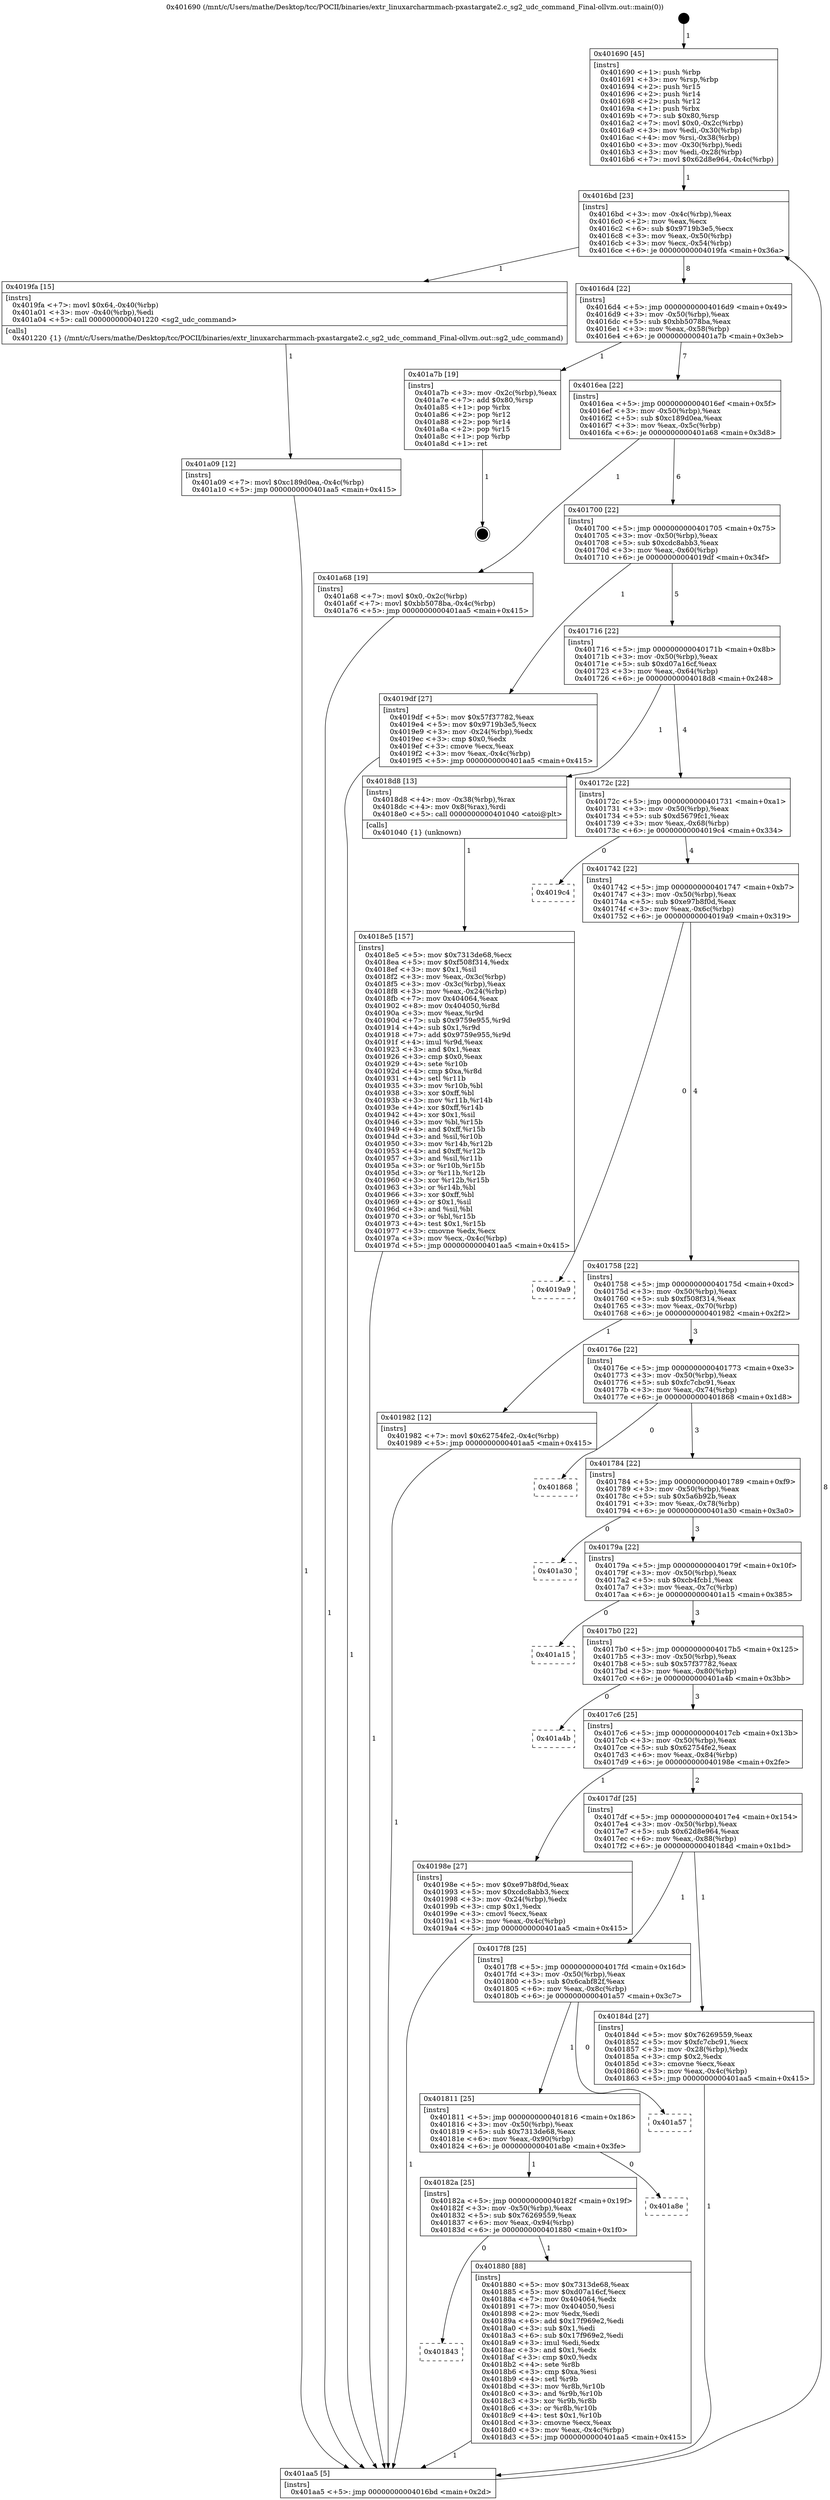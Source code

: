 digraph "0x401690" {
  label = "0x401690 (/mnt/c/Users/mathe/Desktop/tcc/POCII/binaries/extr_linuxarcharmmach-pxastargate2.c_sg2_udc_command_Final-ollvm.out::main(0))"
  labelloc = "t"
  node[shape=record]

  Entry [label="",width=0.3,height=0.3,shape=circle,fillcolor=black,style=filled]
  "0x4016bd" [label="{
     0x4016bd [23]\l
     | [instrs]\l
     &nbsp;&nbsp;0x4016bd \<+3\>: mov -0x4c(%rbp),%eax\l
     &nbsp;&nbsp;0x4016c0 \<+2\>: mov %eax,%ecx\l
     &nbsp;&nbsp;0x4016c2 \<+6\>: sub $0x9719b3e5,%ecx\l
     &nbsp;&nbsp;0x4016c8 \<+3\>: mov %eax,-0x50(%rbp)\l
     &nbsp;&nbsp;0x4016cb \<+3\>: mov %ecx,-0x54(%rbp)\l
     &nbsp;&nbsp;0x4016ce \<+6\>: je 00000000004019fa \<main+0x36a\>\l
  }"]
  "0x4019fa" [label="{
     0x4019fa [15]\l
     | [instrs]\l
     &nbsp;&nbsp;0x4019fa \<+7\>: movl $0x64,-0x40(%rbp)\l
     &nbsp;&nbsp;0x401a01 \<+3\>: mov -0x40(%rbp),%edi\l
     &nbsp;&nbsp;0x401a04 \<+5\>: call 0000000000401220 \<sg2_udc_command\>\l
     | [calls]\l
     &nbsp;&nbsp;0x401220 \{1\} (/mnt/c/Users/mathe/Desktop/tcc/POCII/binaries/extr_linuxarcharmmach-pxastargate2.c_sg2_udc_command_Final-ollvm.out::sg2_udc_command)\l
  }"]
  "0x4016d4" [label="{
     0x4016d4 [22]\l
     | [instrs]\l
     &nbsp;&nbsp;0x4016d4 \<+5\>: jmp 00000000004016d9 \<main+0x49\>\l
     &nbsp;&nbsp;0x4016d9 \<+3\>: mov -0x50(%rbp),%eax\l
     &nbsp;&nbsp;0x4016dc \<+5\>: sub $0xbb5078ba,%eax\l
     &nbsp;&nbsp;0x4016e1 \<+3\>: mov %eax,-0x58(%rbp)\l
     &nbsp;&nbsp;0x4016e4 \<+6\>: je 0000000000401a7b \<main+0x3eb\>\l
  }"]
  Exit [label="",width=0.3,height=0.3,shape=circle,fillcolor=black,style=filled,peripheries=2]
  "0x401a7b" [label="{
     0x401a7b [19]\l
     | [instrs]\l
     &nbsp;&nbsp;0x401a7b \<+3\>: mov -0x2c(%rbp),%eax\l
     &nbsp;&nbsp;0x401a7e \<+7\>: add $0x80,%rsp\l
     &nbsp;&nbsp;0x401a85 \<+1\>: pop %rbx\l
     &nbsp;&nbsp;0x401a86 \<+2\>: pop %r12\l
     &nbsp;&nbsp;0x401a88 \<+2\>: pop %r14\l
     &nbsp;&nbsp;0x401a8a \<+2\>: pop %r15\l
     &nbsp;&nbsp;0x401a8c \<+1\>: pop %rbp\l
     &nbsp;&nbsp;0x401a8d \<+1\>: ret\l
  }"]
  "0x4016ea" [label="{
     0x4016ea [22]\l
     | [instrs]\l
     &nbsp;&nbsp;0x4016ea \<+5\>: jmp 00000000004016ef \<main+0x5f\>\l
     &nbsp;&nbsp;0x4016ef \<+3\>: mov -0x50(%rbp),%eax\l
     &nbsp;&nbsp;0x4016f2 \<+5\>: sub $0xc189d0ea,%eax\l
     &nbsp;&nbsp;0x4016f7 \<+3\>: mov %eax,-0x5c(%rbp)\l
     &nbsp;&nbsp;0x4016fa \<+6\>: je 0000000000401a68 \<main+0x3d8\>\l
  }"]
  "0x401a09" [label="{
     0x401a09 [12]\l
     | [instrs]\l
     &nbsp;&nbsp;0x401a09 \<+7\>: movl $0xc189d0ea,-0x4c(%rbp)\l
     &nbsp;&nbsp;0x401a10 \<+5\>: jmp 0000000000401aa5 \<main+0x415\>\l
  }"]
  "0x401a68" [label="{
     0x401a68 [19]\l
     | [instrs]\l
     &nbsp;&nbsp;0x401a68 \<+7\>: movl $0x0,-0x2c(%rbp)\l
     &nbsp;&nbsp;0x401a6f \<+7\>: movl $0xbb5078ba,-0x4c(%rbp)\l
     &nbsp;&nbsp;0x401a76 \<+5\>: jmp 0000000000401aa5 \<main+0x415\>\l
  }"]
  "0x401700" [label="{
     0x401700 [22]\l
     | [instrs]\l
     &nbsp;&nbsp;0x401700 \<+5\>: jmp 0000000000401705 \<main+0x75\>\l
     &nbsp;&nbsp;0x401705 \<+3\>: mov -0x50(%rbp),%eax\l
     &nbsp;&nbsp;0x401708 \<+5\>: sub $0xcdc8abb3,%eax\l
     &nbsp;&nbsp;0x40170d \<+3\>: mov %eax,-0x60(%rbp)\l
     &nbsp;&nbsp;0x401710 \<+6\>: je 00000000004019df \<main+0x34f\>\l
  }"]
  "0x4018e5" [label="{
     0x4018e5 [157]\l
     | [instrs]\l
     &nbsp;&nbsp;0x4018e5 \<+5\>: mov $0x7313de68,%ecx\l
     &nbsp;&nbsp;0x4018ea \<+5\>: mov $0xf508f314,%edx\l
     &nbsp;&nbsp;0x4018ef \<+3\>: mov $0x1,%sil\l
     &nbsp;&nbsp;0x4018f2 \<+3\>: mov %eax,-0x3c(%rbp)\l
     &nbsp;&nbsp;0x4018f5 \<+3\>: mov -0x3c(%rbp),%eax\l
     &nbsp;&nbsp;0x4018f8 \<+3\>: mov %eax,-0x24(%rbp)\l
     &nbsp;&nbsp;0x4018fb \<+7\>: mov 0x404064,%eax\l
     &nbsp;&nbsp;0x401902 \<+8\>: mov 0x404050,%r8d\l
     &nbsp;&nbsp;0x40190a \<+3\>: mov %eax,%r9d\l
     &nbsp;&nbsp;0x40190d \<+7\>: sub $0x9759e955,%r9d\l
     &nbsp;&nbsp;0x401914 \<+4\>: sub $0x1,%r9d\l
     &nbsp;&nbsp;0x401918 \<+7\>: add $0x9759e955,%r9d\l
     &nbsp;&nbsp;0x40191f \<+4\>: imul %r9d,%eax\l
     &nbsp;&nbsp;0x401923 \<+3\>: and $0x1,%eax\l
     &nbsp;&nbsp;0x401926 \<+3\>: cmp $0x0,%eax\l
     &nbsp;&nbsp;0x401929 \<+4\>: sete %r10b\l
     &nbsp;&nbsp;0x40192d \<+4\>: cmp $0xa,%r8d\l
     &nbsp;&nbsp;0x401931 \<+4\>: setl %r11b\l
     &nbsp;&nbsp;0x401935 \<+3\>: mov %r10b,%bl\l
     &nbsp;&nbsp;0x401938 \<+3\>: xor $0xff,%bl\l
     &nbsp;&nbsp;0x40193b \<+3\>: mov %r11b,%r14b\l
     &nbsp;&nbsp;0x40193e \<+4\>: xor $0xff,%r14b\l
     &nbsp;&nbsp;0x401942 \<+4\>: xor $0x1,%sil\l
     &nbsp;&nbsp;0x401946 \<+3\>: mov %bl,%r15b\l
     &nbsp;&nbsp;0x401949 \<+4\>: and $0xff,%r15b\l
     &nbsp;&nbsp;0x40194d \<+3\>: and %sil,%r10b\l
     &nbsp;&nbsp;0x401950 \<+3\>: mov %r14b,%r12b\l
     &nbsp;&nbsp;0x401953 \<+4\>: and $0xff,%r12b\l
     &nbsp;&nbsp;0x401957 \<+3\>: and %sil,%r11b\l
     &nbsp;&nbsp;0x40195a \<+3\>: or %r10b,%r15b\l
     &nbsp;&nbsp;0x40195d \<+3\>: or %r11b,%r12b\l
     &nbsp;&nbsp;0x401960 \<+3\>: xor %r12b,%r15b\l
     &nbsp;&nbsp;0x401963 \<+3\>: or %r14b,%bl\l
     &nbsp;&nbsp;0x401966 \<+3\>: xor $0xff,%bl\l
     &nbsp;&nbsp;0x401969 \<+4\>: or $0x1,%sil\l
     &nbsp;&nbsp;0x40196d \<+3\>: and %sil,%bl\l
     &nbsp;&nbsp;0x401970 \<+3\>: or %bl,%r15b\l
     &nbsp;&nbsp;0x401973 \<+4\>: test $0x1,%r15b\l
     &nbsp;&nbsp;0x401977 \<+3\>: cmovne %edx,%ecx\l
     &nbsp;&nbsp;0x40197a \<+3\>: mov %ecx,-0x4c(%rbp)\l
     &nbsp;&nbsp;0x40197d \<+5\>: jmp 0000000000401aa5 \<main+0x415\>\l
  }"]
  "0x4019df" [label="{
     0x4019df [27]\l
     | [instrs]\l
     &nbsp;&nbsp;0x4019df \<+5\>: mov $0x57f37782,%eax\l
     &nbsp;&nbsp;0x4019e4 \<+5\>: mov $0x9719b3e5,%ecx\l
     &nbsp;&nbsp;0x4019e9 \<+3\>: mov -0x24(%rbp),%edx\l
     &nbsp;&nbsp;0x4019ec \<+3\>: cmp $0x0,%edx\l
     &nbsp;&nbsp;0x4019ef \<+3\>: cmove %ecx,%eax\l
     &nbsp;&nbsp;0x4019f2 \<+3\>: mov %eax,-0x4c(%rbp)\l
     &nbsp;&nbsp;0x4019f5 \<+5\>: jmp 0000000000401aa5 \<main+0x415\>\l
  }"]
  "0x401716" [label="{
     0x401716 [22]\l
     | [instrs]\l
     &nbsp;&nbsp;0x401716 \<+5\>: jmp 000000000040171b \<main+0x8b\>\l
     &nbsp;&nbsp;0x40171b \<+3\>: mov -0x50(%rbp),%eax\l
     &nbsp;&nbsp;0x40171e \<+5\>: sub $0xd07a16cf,%eax\l
     &nbsp;&nbsp;0x401723 \<+3\>: mov %eax,-0x64(%rbp)\l
     &nbsp;&nbsp;0x401726 \<+6\>: je 00000000004018d8 \<main+0x248\>\l
  }"]
  "0x401843" [label="{
     0x401843\l
  }", style=dashed]
  "0x4018d8" [label="{
     0x4018d8 [13]\l
     | [instrs]\l
     &nbsp;&nbsp;0x4018d8 \<+4\>: mov -0x38(%rbp),%rax\l
     &nbsp;&nbsp;0x4018dc \<+4\>: mov 0x8(%rax),%rdi\l
     &nbsp;&nbsp;0x4018e0 \<+5\>: call 0000000000401040 \<atoi@plt\>\l
     | [calls]\l
     &nbsp;&nbsp;0x401040 \{1\} (unknown)\l
  }"]
  "0x40172c" [label="{
     0x40172c [22]\l
     | [instrs]\l
     &nbsp;&nbsp;0x40172c \<+5\>: jmp 0000000000401731 \<main+0xa1\>\l
     &nbsp;&nbsp;0x401731 \<+3\>: mov -0x50(%rbp),%eax\l
     &nbsp;&nbsp;0x401734 \<+5\>: sub $0xd5679fc1,%eax\l
     &nbsp;&nbsp;0x401739 \<+3\>: mov %eax,-0x68(%rbp)\l
     &nbsp;&nbsp;0x40173c \<+6\>: je 00000000004019c4 \<main+0x334\>\l
  }"]
  "0x401880" [label="{
     0x401880 [88]\l
     | [instrs]\l
     &nbsp;&nbsp;0x401880 \<+5\>: mov $0x7313de68,%eax\l
     &nbsp;&nbsp;0x401885 \<+5\>: mov $0xd07a16cf,%ecx\l
     &nbsp;&nbsp;0x40188a \<+7\>: mov 0x404064,%edx\l
     &nbsp;&nbsp;0x401891 \<+7\>: mov 0x404050,%esi\l
     &nbsp;&nbsp;0x401898 \<+2\>: mov %edx,%edi\l
     &nbsp;&nbsp;0x40189a \<+6\>: add $0x17f969e2,%edi\l
     &nbsp;&nbsp;0x4018a0 \<+3\>: sub $0x1,%edi\l
     &nbsp;&nbsp;0x4018a3 \<+6\>: sub $0x17f969e2,%edi\l
     &nbsp;&nbsp;0x4018a9 \<+3\>: imul %edi,%edx\l
     &nbsp;&nbsp;0x4018ac \<+3\>: and $0x1,%edx\l
     &nbsp;&nbsp;0x4018af \<+3\>: cmp $0x0,%edx\l
     &nbsp;&nbsp;0x4018b2 \<+4\>: sete %r8b\l
     &nbsp;&nbsp;0x4018b6 \<+3\>: cmp $0xa,%esi\l
     &nbsp;&nbsp;0x4018b9 \<+4\>: setl %r9b\l
     &nbsp;&nbsp;0x4018bd \<+3\>: mov %r8b,%r10b\l
     &nbsp;&nbsp;0x4018c0 \<+3\>: and %r9b,%r10b\l
     &nbsp;&nbsp;0x4018c3 \<+3\>: xor %r9b,%r8b\l
     &nbsp;&nbsp;0x4018c6 \<+3\>: or %r8b,%r10b\l
     &nbsp;&nbsp;0x4018c9 \<+4\>: test $0x1,%r10b\l
     &nbsp;&nbsp;0x4018cd \<+3\>: cmovne %ecx,%eax\l
     &nbsp;&nbsp;0x4018d0 \<+3\>: mov %eax,-0x4c(%rbp)\l
     &nbsp;&nbsp;0x4018d3 \<+5\>: jmp 0000000000401aa5 \<main+0x415\>\l
  }"]
  "0x4019c4" [label="{
     0x4019c4\l
  }", style=dashed]
  "0x401742" [label="{
     0x401742 [22]\l
     | [instrs]\l
     &nbsp;&nbsp;0x401742 \<+5\>: jmp 0000000000401747 \<main+0xb7\>\l
     &nbsp;&nbsp;0x401747 \<+3\>: mov -0x50(%rbp),%eax\l
     &nbsp;&nbsp;0x40174a \<+5\>: sub $0xe97b8f0d,%eax\l
     &nbsp;&nbsp;0x40174f \<+3\>: mov %eax,-0x6c(%rbp)\l
     &nbsp;&nbsp;0x401752 \<+6\>: je 00000000004019a9 \<main+0x319\>\l
  }"]
  "0x40182a" [label="{
     0x40182a [25]\l
     | [instrs]\l
     &nbsp;&nbsp;0x40182a \<+5\>: jmp 000000000040182f \<main+0x19f\>\l
     &nbsp;&nbsp;0x40182f \<+3\>: mov -0x50(%rbp),%eax\l
     &nbsp;&nbsp;0x401832 \<+5\>: sub $0x76269559,%eax\l
     &nbsp;&nbsp;0x401837 \<+6\>: mov %eax,-0x94(%rbp)\l
     &nbsp;&nbsp;0x40183d \<+6\>: je 0000000000401880 \<main+0x1f0\>\l
  }"]
  "0x4019a9" [label="{
     0x4019a9\l
  }", style=dashed]
  "0x401758" [label="{
     0x401758 [22]\l
     | [instrs]\l
     &nbsp;&nbsp;0x401758 \<+5\>: jmp 000000000040175d \<main+0xcd\>\l
     &nbsp;&nbsp;0x40175d \<+3\>: mov -0x50(%rbp),%eax\l
     &nbsp;&nbsp;0x401760 \<+5\>: sub $0xf508f314,%eax\l
     &nbsp;&nbsp;0x401765 \<+3\>: mov %eax,-0x70(%rbp)\l
     &nbsp;&nbsp;0x401768 \<+6\>: je 0000000000401982 \<main+0x2f2\>\l
  }"]
  "0x401a8e" [label="{
     0x401a8e\l
  }", style=dashed]
  "0x401982" [label="{
     0x401982 [12]\l
     | [instrs]\l
     &nbsp;&nbsp;0x401982 \<+7\>: movl $0x62754fe2,-0x4c(%rbp)\l
     &nbsp;&nbsp;0x401989 \<+5\>: jmp 0000000000401aa5 \<main+0x415\>\l
  }"]
  "0x40176e" [label="{
     0x40176e [22]\l
     | [instrs]\l
     &nbsp;&nbsp;0x40176e \<+5\>: jmp 0000000000401773 \<main+0xe3\>\l
     &nbsp;&nbsp;0x401773 \<+3\>: mov -0x50(%rbp),%eax\l
     &nbsp;&nbsp;0x401776 \<+5\>: sub $0xfc7cbc91,%eax\l
     &nbsp;&nbsp;0x40177b \<+3\>: mov %eax,-0x74(%rbp)\l
     &nbsp;&nbsp;0x40177e \<+6\>: je 0000000000401868 \<main+0x1d8\>\l
  }"]
  "0x401811" [label="{
     0x401811 [25]\l
     | [instrs]\l
     &nbsp;&nbsp;0x401811 \<+5\>: jmp 0000000000401816 \<main+0x186\>\l
     &nbsp;&nbsp;0x401816 \<+3\>: mov -0x50(%rbp),%eax\l
     &nbsp;&nbsp;0x401819 \<+5\>: sub $0x7313de68,%eax\l
     &nbsp;&nbsp;0x40181e \<+6\>: mov %eax,-0x90(%rbp)\l
     &nbsp;&nbsp;0x401824 \<+6\>: je 0000000000401a8e \<main+0x3fe\>\l
  }"]
  "0x401868" [label="{
     0x401868\l
  }", style=dashed]
  "0x401784" [label="{
     0x401784 [22]\l
     | [instrs]\l
     &nbsp;&nbsp;0x401784 \<+5\>: jmp 0000000000401789 \<main+0xf9\>\l
     &nbsp;&nbsp;0x401789 \<+3\>: mov -0x50(%rbp),%eax\l
     &nbsp;&nbsp;0x40178c \<+5\>: sub $0x5a6b92b,%eax\l
     &nbsp;&nbsp;0x401791 \<+3\>: mov %eax,-0x78(%rbp)\l
     &nbsp;&nbsp;0x401794 \<+6\>: je 0000000000401a30 \<main+0x3a0\>\l
  }"]
  "0x401a57" [label="{
     0x401a57\l
  }", style=dashed]
  "0x401a30" [label="{
     0x401a30\l
  }", style=dashed]
  "0x40179a" [label="{
     0x40179a [22]\l
     | [instrs]\l
     &nbsp;&nbsp;0x40179a \<+5\>: jmp 000000000040179f \<main+0x10f\>\l
     &nbsp;&nbsp;0x40179f \<+3\>: mov -0x50(%rbp),%eax\l
     &nbsp;&nbsp;0x4017a2 \<+5\>: sub $0xcb4fcb1,%eax\l
     &nbsp;&nbsp;0x4017a7 \<+3\>: mov %eax,-0x7c(%rbp)\l
     &nbsp;&nbsp;0x4017aa \<+6\>: je 0000000000401a15 \<main+0x385\>\l
  }"]
  "0x401690" [label="{
     0x401690 [45]\l
     | [instrs]\l
     &nbsp;&nbsp;0x401690 \<+1\>: push %rbp\l
     &nbsp;&nbsp;0x401691 \<+3\>: mov %rsp,%rbp\l
     &nbsp;&nbsp;0x401694 \<+2\>: push %r15\l
     &nbsp;&nbsp;0x401696 \<+2\>: push %r14\l
     &nbsp;&nbsp;0x401698 \<+2\>: push %r12\l
     &nbsp;&nbsp;0x40169a \<+1\>: push %rbx\l
     &nbsp;&nbsp;0x40169b \<+7\>: sub $0x80,%rsp\l
     &nbsp;&nbsp;0x4016a2 \<+7\>: movl $0x0,-0x2c(%rbp)\l
     &nbsp;&nbsp;0x4016a9 \<+3\>: mov %edi,-0x30(%rbp)\l
     &nbsp;&nbsp;0x4016ac \<+4\>: mov %rsi,-0x38(%rbp)\l
     &nbsp;&nbsp;0x4016b0 \<+3\>: mov -0x30(%rbp),%edi\l
     &nbsp;&nbsp;0x4016b3 \<+3\>: mov %edi,-0x28(%rbp)\l
     &nbsp;&nbsp;0x4016b6 \<+7\>: movl $0x62d8e964,-0x4c(%rbp)\l
  }"]
  "0x401a15" [label="{
     0x401a15\l
  }", style=dashed]
  "0x4017b0" [label="{
     0x4017b0 [22]\l
     | [instrs]\l
     &nbsp;&nbsp;0x4017b0 \<+5\>: jmp 00000000004017b5 \<main+0x125\>\l
     &nbsp;&nbsp;0x4017b5 \<+3\>: mov -0x50(%rbp),%eax\l
     &nbsp;&nbsp;0x4017b8 \<+5\>: sub $0x57f37782,%eax\l
     &nbsp;&nbsp;0x4017bd \<+3\>: mov %eax,-0x80(%rbp)\l
     &nbsp;&nbsp;0x4017c0 \<+6\>: je 0000000000401a4b \<main+0x3bb\>\l
  }"]
  "0x401aa5" [label="{
     0x401aa5 [5]\l
     | [instrs]\l
     &nbsp;&nbsp;0x401aa5 \<+5\>: jmp 00000000004016bd \<main+0x2d\>\l
  }"]
  "0x401a4b" [label="{
     0x401a4b\l
  }", style=dashed]
  "0x4017c6" [label="{
     0x4017c6 [25]\l
     | [instrs]\l
     &nbsp;&nbsp;0x4017c6 \<+5\>: jmp 00000000004017cb \<main+0x13b\>\l
     &nbsp;&nbsp;0x4017cb \<+3\>: mov -0x50(%rbp),%eax\l
     &nbsp;&nbsp;0x4017ce \<+5\>: sub $0x62754fe2,%eax\l
     &nbsp;&nbsp;0x4017d3 \<+6\>: mov %eax,-0x84(%rbp)\l
     &nbsp;&nbsp;0x4017d9 \<+6\>: je 000000000040198e \<main+0x2fe\>\l
  }"]
  "0x4017f8" [label="{
     0x4017f8 [25]\l
     | [instrs]\l
     &nbsp;&nbsp;0x4017f8 \<+5\>: jmp 00000000004017fd \<main+0x16d\>\l
     &nbsp;&nbsp;0x4017fd \<+3\>: mov -0x50(%rbp),%eax\l
     &nbsp;&nbsp;0x401800 \<+5\>: sub $0x6cabf82f,%eax\l
     &nbsp;&nbsp;0x401805 \<+6\>: mov %eax,-0x8c(%rbp)\l
     &nbsp;&nbsp;0x40180b \<+6\>: je 0000000000401a57 \<main+0x3c7\>\l
  }"]
  "0x40198e" [label="{
     0x40198e [27]\l
     | [instrs]\l
     &nbsp;&nbsp;0x40198e \<+5\>: mov $0xe97b8f0d,%eax\l
     &nbsp;&nbsp;0x401993 \<+5\>: mov $0xcdc8abb3,%ecx\l
     &nbsp;&nbsp;0x401998 \<+3\>: mov -0x24(%rbp),%edx\l
     &nbsp;&nbsp;0x40199b \<+3\>: cmp $0x1,%edx\l
     &nbsp;&nbsp;0x40199e \<+3\>: cmovl %ecx,%eax\l
     &nbsp;&nbsp;0x4019a1 \<+3\>: mov %eax,-0x4c(%rbp)\l
     &nbsp;&nbsp;0x4019a4 \<+5\>: jmp 0000000000401aa5 \<main+0x415\>\l
  }"]
  "0x4017df" [label="{
     0x4017df [25]\l
     | [instrs]\l
     &nbsp;&nbsp;0x4017df \<+5\>: jmp 00000000004017e4 \<main+0x154\>\l
     &nbsp;&nbsp;0x4017e4 \<+3\>: mov -0x50(%rbp),%eax\l
     &nbsp;&nbsp;0x4017e7 \<+5\>: sub $0x62d8e964,%eax\l
     &nbsp;&nbsp;0x4017ec \<+6\>: mov %eax,-0x88(%rbp)\l
     &nbsp;&nbsp;0x4017f2 \<+6\>: je 000000000040184d \<main+0x1bd\>\l
  }"]
  "0x40184d" [label="{
     0x40184d [27]\l
     | [instrs]\l
     &nbsp;&nbsp;0x40184d \<+5\>: mov $0x76269559,%eax\l
     &nbsp;&nbsp;0x401852 \<+5\>: mov $0xfc7cbc91,%ecx\l
     &nbsp;&nbsp;0x401857 \<+3\>: mov -0x28(%rbp),%edx\l
     &nbsp;&nbsp;0x40185a \<+3\>: cmp $0x2,%edx\l
     &nbsp;&nbsp;0x40185d \<+3\>: cmovne %ecx,%eax\l
     &nbsp;&nbsp;0x401860 \<+3\>: mov %eax,-0x4c(%rbp)\l
     &nbsp;&nbsp;0x401863 \<+5\>: jmp 0000000000401aa5 \<main+0x415\>\l
  }"]
  Entry -> "0x401690" [label=" 1"]
  "0x4016bd" -> "0x4019fa" [label=" 1"]
  "0x4016bd" -> "0x4016d4" [label=" 8"]
  "0x401a7b" -> Exit [label=" 1"]
  "0x4016d4" -> "0x401a7b" [label=" 1"]
  "0x4016d4" -> "0x4016ea" [label=" 7"]
  "0x401a68" -> "0x401aa5" [label=" 1"]
  "0x4016ea" -> "0x401a68" [label=" 1"]
  "0x4016ea" -> "0x401700" [label=" 6"]
  "0x401a09" -> "0x401aa5" [label=" 1"]
  "0x401700" -> "0x4019df" [label=" 1"]
  "0x401700" -> "0x401716" [label=" 5"]
  "0x4019fa" -> "0x401a09" [label=" 1"]
  "0x401716" -> "0x4018d8" [label=" 1"]
  "0x401716" -> "0x40172c" [label=" 4"]
  "0x4019df" -> "0x401aa5" [label=" 1"]
  "0x40172c" -> "0x4019c4" [label=" 0"]
  "0x40172c" -> "0x401742" [label=" 4"]
  "0x40198e" -> "0x401aa5" [label=" 1"]
  "0x401742" -> "0x4019a9" [label=" 0"]
  "0x401742" -> "0x401758" [label=" 4"]
  "0x4018e5" -> "0x401aa5" [label=" 1"]
  "0x401758" -> "0x401982" [label=" 1"]
  "0x401758" -> "0x40176e" [label=" 3"]
  "0x4018d8" -> "0x4018e5" [label=" 1"]
  "0x40176e" -> "0x401868" [label=" 0"]
  "0x40176e" -> "0x401784" [label=" 3"]
  "0x40182a" -> "0x401843" [label=" 0"]
  "0x401784" -> "0x401a30" [label=" 0"]
  "0x401784" -> "0x40179a" [label=" 3"]
  "0x40182a" -> "0x401880" [label=" 1"]
  "0x40179a" -> "0x401a15" [label=" 0"]
  "0x40179a" -> "0x4017b0" [label=" 3"]
  "0x401811" -> "0x40182a" [label=" 1"]
  "0x4017b0" -> "0x401a4b" [label=" 0"]
  "0x4017b0" -> "0x4017c6" [label=" 3"]
  "0x401811" -> "0x401a8e" [label=" 0"]
  "0x4017c6" -> "0x40198e" [label=" 1"]
  "0x4017c6" -> "0x4017df" [label=" 2"]
  "0x401880" -> "0x401aa5" [label=" 1"]
  "0x4017df" -> "0x40184d" [label=" 1"]
  "0x4017df" -> "0x4017f8" [label=" 1"]
  "0x40184d" -> "0x401aa5" [label=" 1"]
  "0x401690" -> "0x4016bd" [label=" 1"]
  "0x401aa5" -> "0x4016bd" [label=" 8"]
  "0x401982" -> "0x401aa5" [label=" 1"]
  "0x4017f8" -> "0x401a57" [label=" 0"]
  "0x4017f8" -> "0x401811" [label=" 1"]
}
